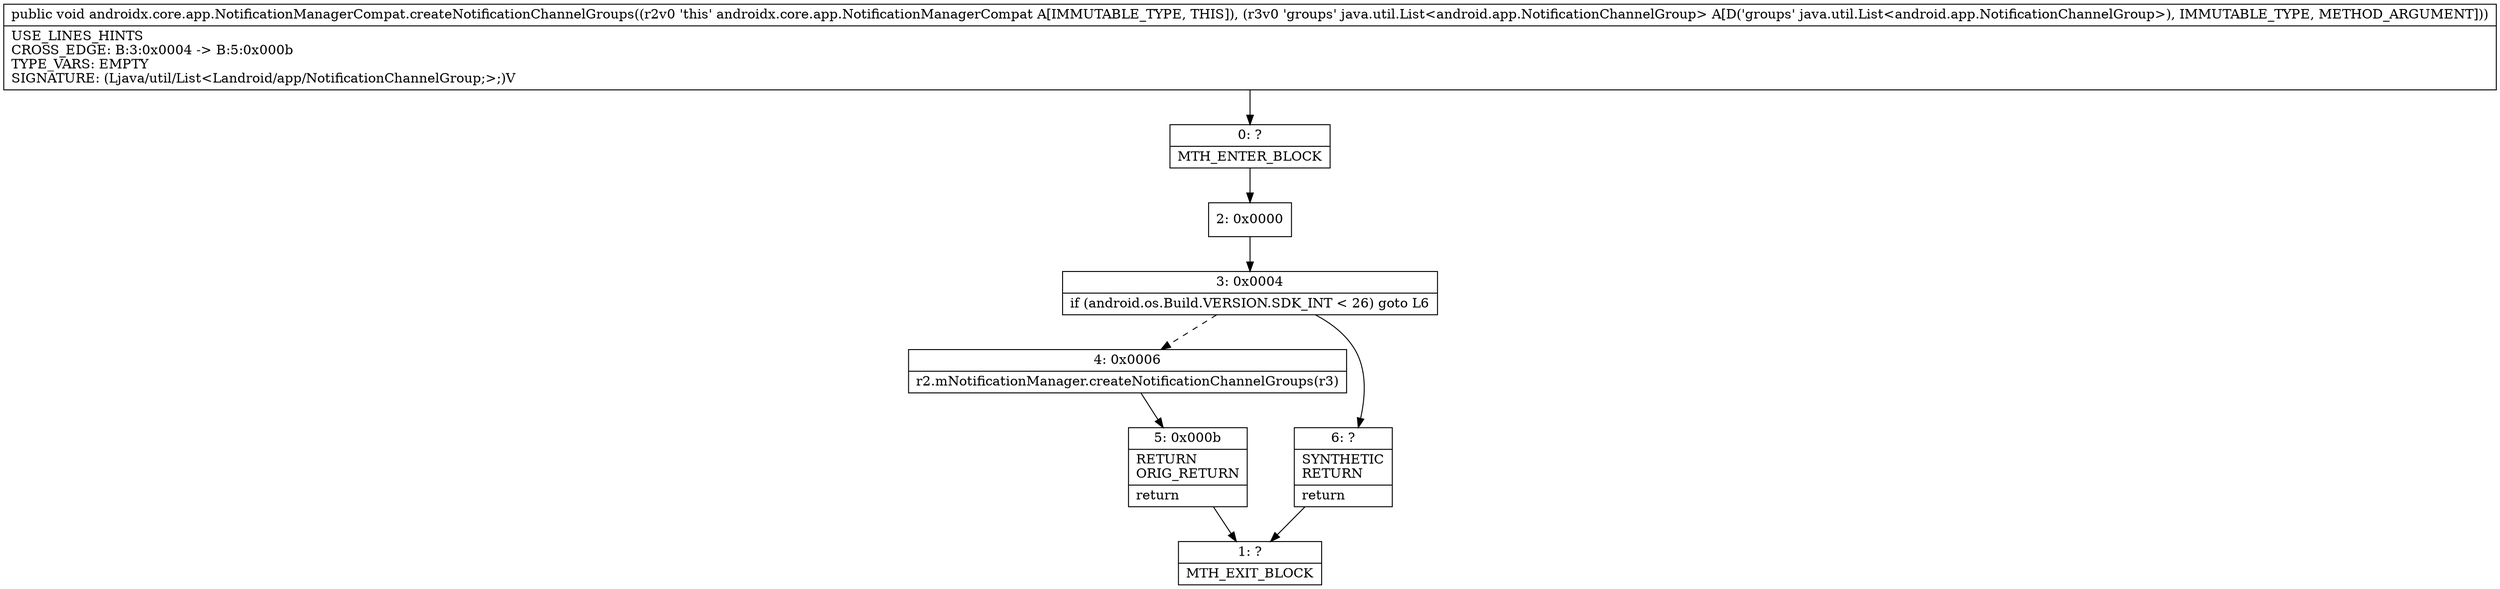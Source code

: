 digraph "CFG forandroidx.core.app.NotificationManagerCompat.createNotificationChannelGroups(Ljava\/util\/List;)V" {
Node_0 [shape=record,label="{0\:\ ?|MTH_ENTER_BLOCK\l}"];
Node_2 [shape=record,label="{2\:\ 0x0000}"];
Node_3 [shape=record,label="{3\:\ 0x0004|if (android.os.Build.VERSION.SDK_INT \< 26) goto L6\l}"];
Node_4 [shape=record,label="{4\:\ 0x0006|r2.mNotificationManager.createNotificationChannelGroups(r3)\l}"];
Node_5 [shape=record,label="{5\:\ 0x000b|RETURN\lORIG_RETURN\l|return\l}"];
Node_1 [shape=record,label="{1\:\ ?|MTH_EXIT_BLOCK\l}"];
Node_6 [shape=record,label="{6\:\ ?|SYNTHETIC\lRETURN\l|return\l}"];
MethodNode[shape=record,label="{public void androidx.core.app.NotificationManagerCompat.createNotificationChannelGroups((r2v0 'this' androidx.core.app.NotificationManagerCompat A[IMMUTABLE_TYPE, THIS]), (r3v0 'groups' java.util.List\<android.app.NotificationChannelGroup\> A[D('groups' java.util.List\<android.app.NotificationChannelGroup\>), IMMUTABLE_TYPE, METHOD_ARGUMENT]))  | USE_LINES_HINTS\lCROSS_EDGE: B:3:0x0004 \-\> B:5:0x000b\lTYPE_VARS: EMPTY\lSIGNATURE: (Ljava\/util\/List\<Landroid\/app\/NotificationChannelGroup;\>;)V\l}"];
MethodNode -> Node_0;Node_0 -> Node_2;
Node_2 -> Node_3;
Node_3 -> Node_4[style=dashed];
Node_3 -> Node_6;
Node_4 -> Node_5;
Node_5 -> Node_1;
Node_6 -> Node_1;
}

